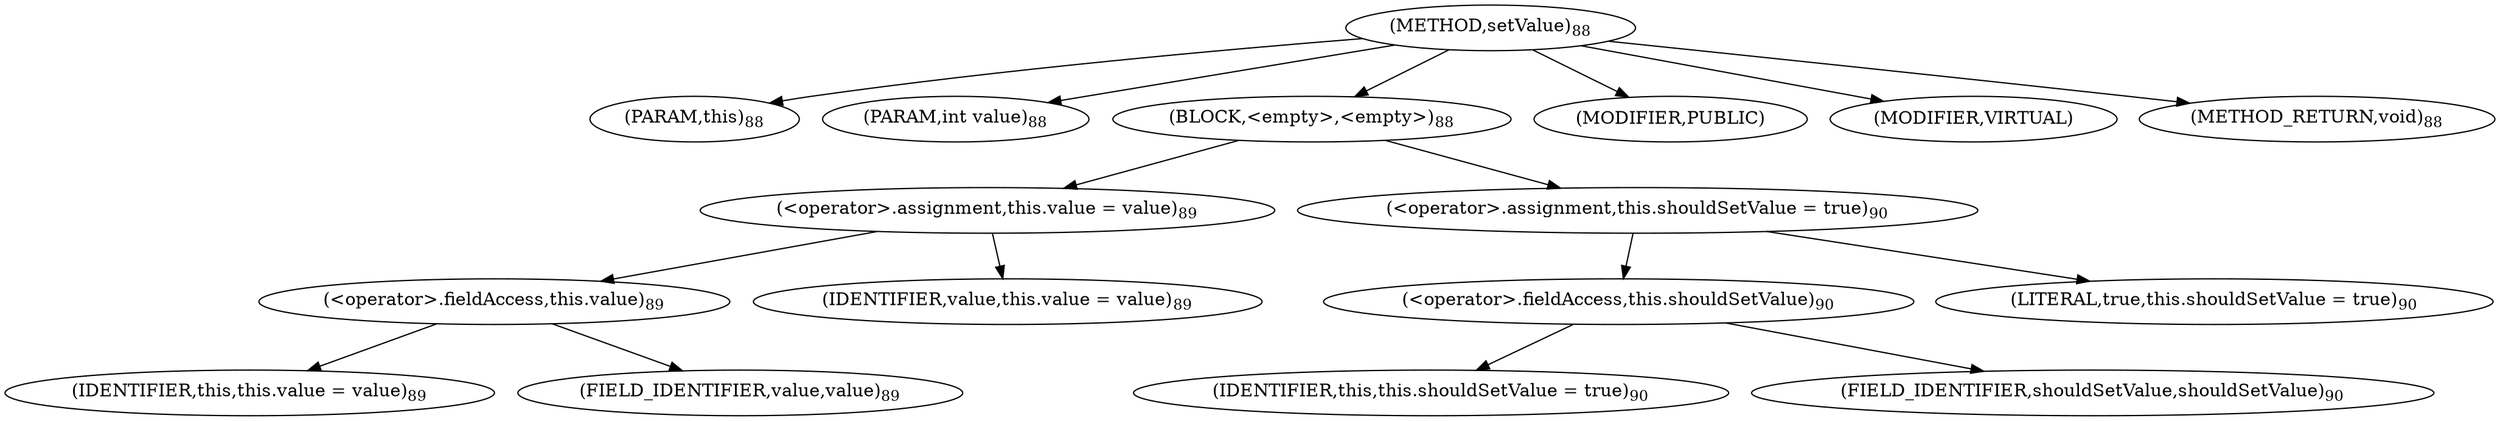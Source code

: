 digraph "setValue" {  
"43" [label = <(METHOD,setValue)<SUB>88</SUB>> ]
"6" [label = <(PARAM,this)<SUB>88</SUB>> ]
"44" [label = <(PARAM,int value)<SUB>88</SUB>> ]
"45" [label = <(BLOCK,&lt;empty&gt;,&lt;empty&gt;)<SUB>88</SUB>> ]
"46" [label = <(&lt;operator&gt;.assignment,this.value = value)<SUB>89</SUB>> ]
"47" [label = <(&lt;operator&gt;.fieldAccess,this.value)<SUB>89</SUB>> ]
"5" [label = <(IDENTIFIER,this,this.value = value)<SUB>89</SUB>> ]
"48" [label = <(FIELD_IDENTIFIER,value,value)<SUB>89</SUB>> ]
"49" [label = <(IDENTIFIER,value,this.value = value)<SUB>89</SUB>> ]
"50" [label = <(&lt;operator&gt;.assignment,this.shouldSetValue = true)<SUB>90</SUB>> ]
"51" [label = <(&lt;operator&gt;.fieldAccess,this.shouldSetValue)<SUB>90</SUB>> ]
"52" [label = <(IDENTIFIER,this,this.shouldSetValue = true)<SUB>90</SUB>> ]
"53" [label = <(FIELD_IDENTIFIER,shouldSetValue,shouldSetValue)<SUB>90</SUB>> ]
"54" [label = <(LITERAL,true,this.shouldSetValue = true)<SUB>90</SUB>> ]
"55" [label = <(MODIFIER,PUBLIC)> ]
"56" [label = <(MODIFIER,VIRTUAL)> ]
"57" [label = <(METHOD_RETURN,void)<SUB>88</SUB>> ]
  "43" -> "6" 
  "43" -> "44" 
  "43" -> "45" 
  "43" -> "55" 
  "43" -> "56" 
  "43" -> "57" 
  "45" -> "46" 
  "45" -> "50" 
  "46" -> "47" 
  "46" -> "49" 
  "47" -> "5" 
  "47" -> "48" 
  "50" -> "51" 
  "50" -> "54" 
  "51" -> "52" 
  "51" -> "53" 
}
